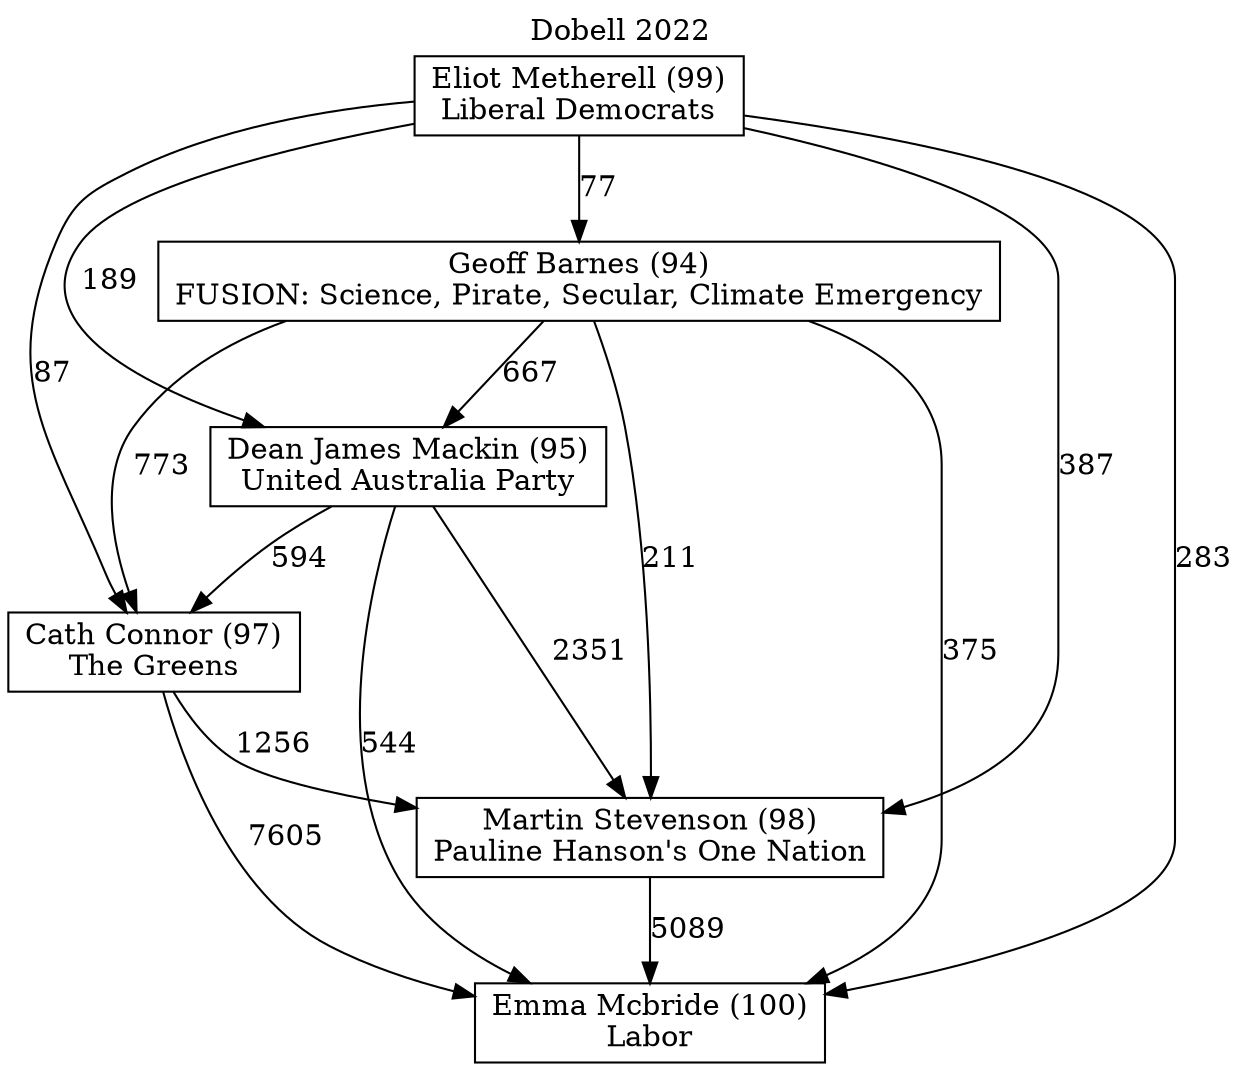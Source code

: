 // House preference flow
digraph "Emma Mcbride (100)_Dobell_2022" {
	graph [label="Dobell 2022" labelloc=t mclimit=10]
	node [shape=box]
	"Martin Stevenson (98)" [label="Martin Stevenson (98)
Pauline Hanson's One Nation"]
	"Emma Mcbride (100)" [label="Emma Mcbride (100)
Labor"]
	"Eliot Metherell (99)" [label="Eliot Metherell (99)
Liberal Democrats"]
	"Geoff Barnes (94)" [label="Geoff Barnes (94)
FUSION: Science, Pirate, Secular, Climate Emergency"]
	"Dean James Mackin (95)" [label="Dean James Mackin (95)
United Australia Party"]
	"Cath Connor (97)" [label="Cath Connor (97)
The Greens"]
	"Eliot Metherell (99)" -> "Cath Connor (97)" [label=87]
	"Dean James Mackin (95)" -> "Martin Stevenson (98)" [label=2351]
	"Eliot Metherell (99)" -> "Martin Stevenson (98)" [label=387]
	"Cath Connor (97)" -> "Martin Stevenson (98)" [label=1256]
	"Martin Stevenson (98)" -> "Emma Mcbride (100)" [label=5089]
	"Cath Connor (97)" -> "Emma Mcbride (100)" [label=7605]
	"Eliot Metherell (99)" -> "Dean James Mackin (95)" [label=189]
	"Eliot Metherell (99)" -> "Geoff Barnes (94)" [label=77]
	"Geoff Barnes (94)" -> "Cath Connor (97)" [label=773]
	"Geoff Barnes (94)" -> "Dean James Mackin (95)" [label=667]
	"Dean James Mackin (95)" -> "Emma Mcbride (100)" [label=544]
	"Eliot Metherell (99)" -> "Emma Mcbride (100)" [label=283]
	"Dean James Mackin (95)" -> "Cath Connor (97)" [label=594]
	"Geoff Barnes (94)" -> "Martin Stevenson (98)" [label=211]
	"Geoff Barnes (94)" -> "Emma Mcbride (100)" [label=375]
}
